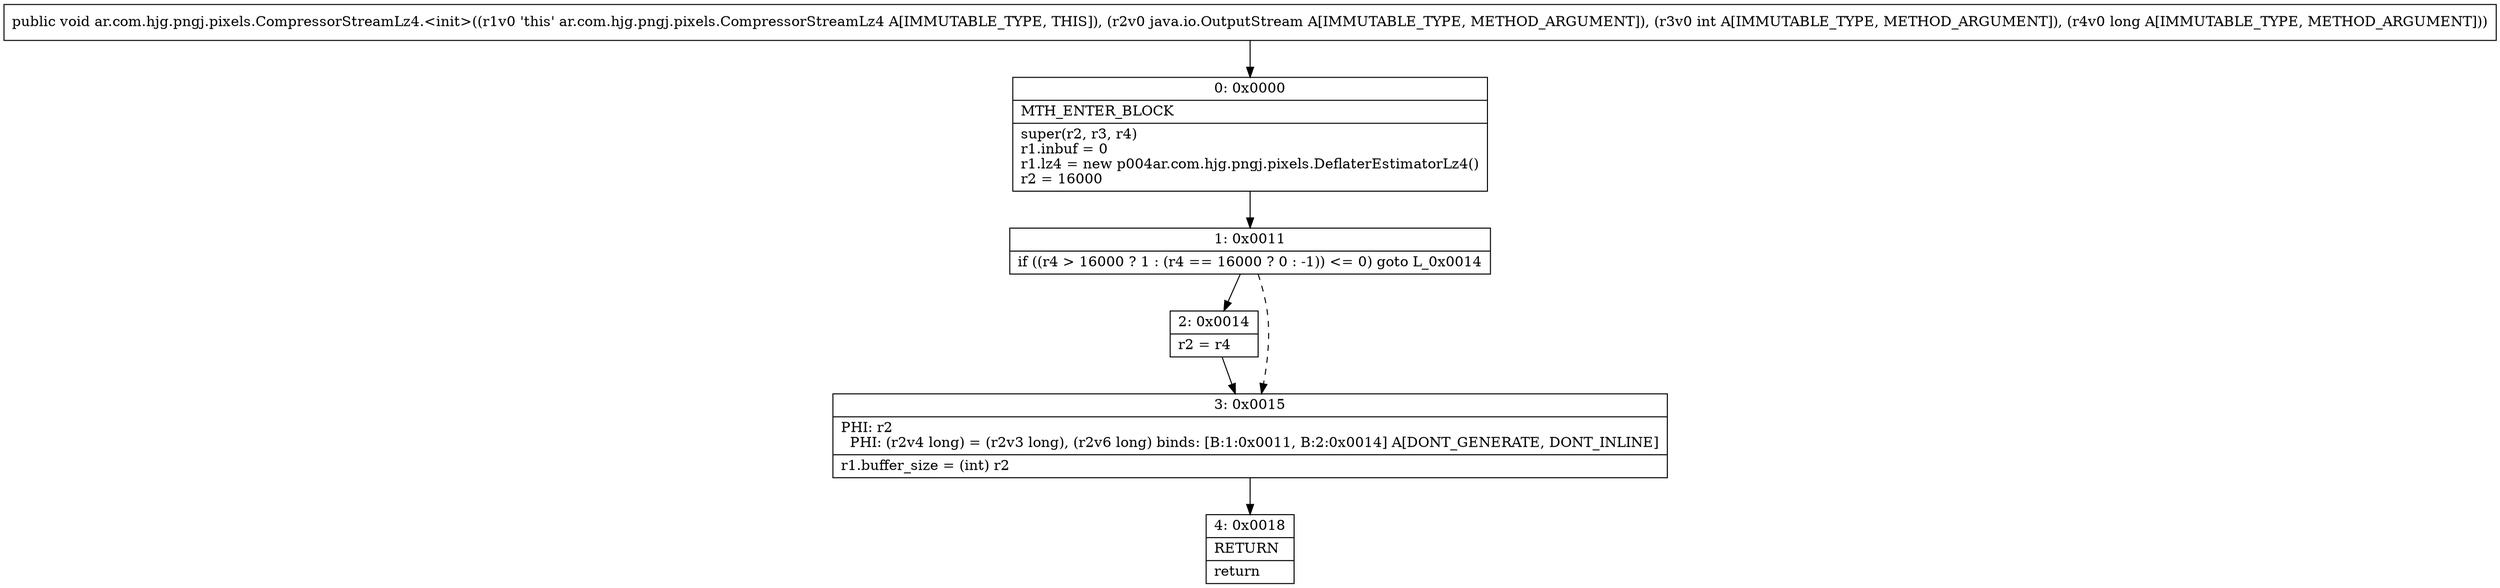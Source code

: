 digraph "CFG forar.com.hjg.pngj.pixels.CompressorStreamLz4.\<init\>(Ljava\/io\/OutputStream;IJ)V" {
Node_0 [shape=record,label="{0\:\ 0x0000|MTH_ENTER_BLOCK\l|super(r2, r3, r4)\lr1.inbuf = 0\lr1.lz4 = new p004ar.com.hjg.pngj.pixels.DeflaterEstimatorLz4()\lr2 = 16000\l}"];
Node_1 [shape=record,label="{1\:\ 0x0011|if ((r4 \> 16000 ? 1 : (r4 == 16000 ? 0 : \-1)) \<= 0) goto L_0x0014\l}"];
Node_2 [shape=record,label="{2\:\ 0x0014|r2 = r4\l}"];
Node_3 [shape=record,label="{3\:\ 0x0015|PHI: r2 \l  PHI: (r2v4 long) = (r2v3 long), (r2v6 long) binds: [B:1:0x0011, B:2:0x0014] A[DONT_GENERATE, DONT_INLINE]\l|r1.buffer_size = (int) r2\l}"];
Node_4 [shape=record,label="{4\:\ 0x0018|RETURN\l|return\l}"];
MethodNode[shape=record,label="{public void ar.com.hjg.pngj.pixels.CompressorStreamLz4.\<init\>((r1v0 'this' ar.com.hjg.pngj.pixels.CompressorStreamLz4 A[IMMUTABLE_TYPE, THIS]), (r2v0 java.io.OutputStream A[IMMUTABLE_TYPE, METHOD_ARGUMENT]), (r3v0 int A[IMMUTABLE_TYPE, METHOD_ARGUMENT]), (r4v0 long A[IMMUTABLE_TYPE, METHOD_ARGUMENT])) }"];
MethodNode -> Node_0;
Node_0 -> Node_1;
Node_1 -> Node_2;
Node_1 -> Node_3[style=dashed];
Node_2 -> Node_3;
Node_3 -> Node_4;
}

